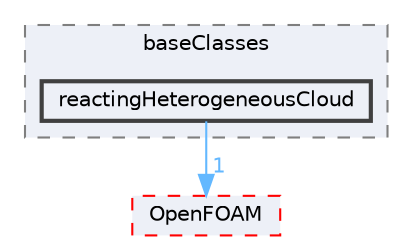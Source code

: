 digraph "src/lagrangian/intermediate/clouds/baseClasses/reactingHeterogeneousCloud"
{
 // LATEX_PDF_SIZE
  bgcolor="transparent";
  edge [fontname=Helvetica,fontsize=10,labelfontname=Helvetica,labelfontsize=10];
  node [fontname=Helvetica,fontsize=10,shape=box,height=0.2,width=0.4];
  compound=true
  subgraph clusterdir_8406eabe9caa8508b9c075038a008bd7 {
    graph [ bgcolor="#edf0f7", pencolor="grey50", label="baseClasses", fontname=Helvetica,fontsize=10 style="filled,dashed", URL="dir_8406eabe9caa8508b9c075038a008bd7.html",tooltip=""]
  dir_92698ebd638ae91f65c53249a5705f49 [label="reactingHeterogeneousCloud", fillcolor="#edf0f7", color="grey25", style="filled,bold", URL="dir_92698ebd638ae91f65c53249a5705f49.html",tooltip=""];
  }
  dir_c5473ff19b20e6ec4dfe5c310b3778a8 [label="OpenFOAM", fillcolor="#edf0f7", color="red", style="filled,dashed", URL="dir_c5473ff19b20e6ec4dfe5c310b3778a8.html",tooltip=""];
  dir_92698ebd638ae91f65c53249a5705f49->dir_c5473ff19b20e6ec4dfe5c310b3778a8 [headlabel="1", labeldistance=1.5 headhref="dir_003215_002695.html" href="dir_003215_002695.html" color="steelblue1" fontcolor="steelblue1"];
}
